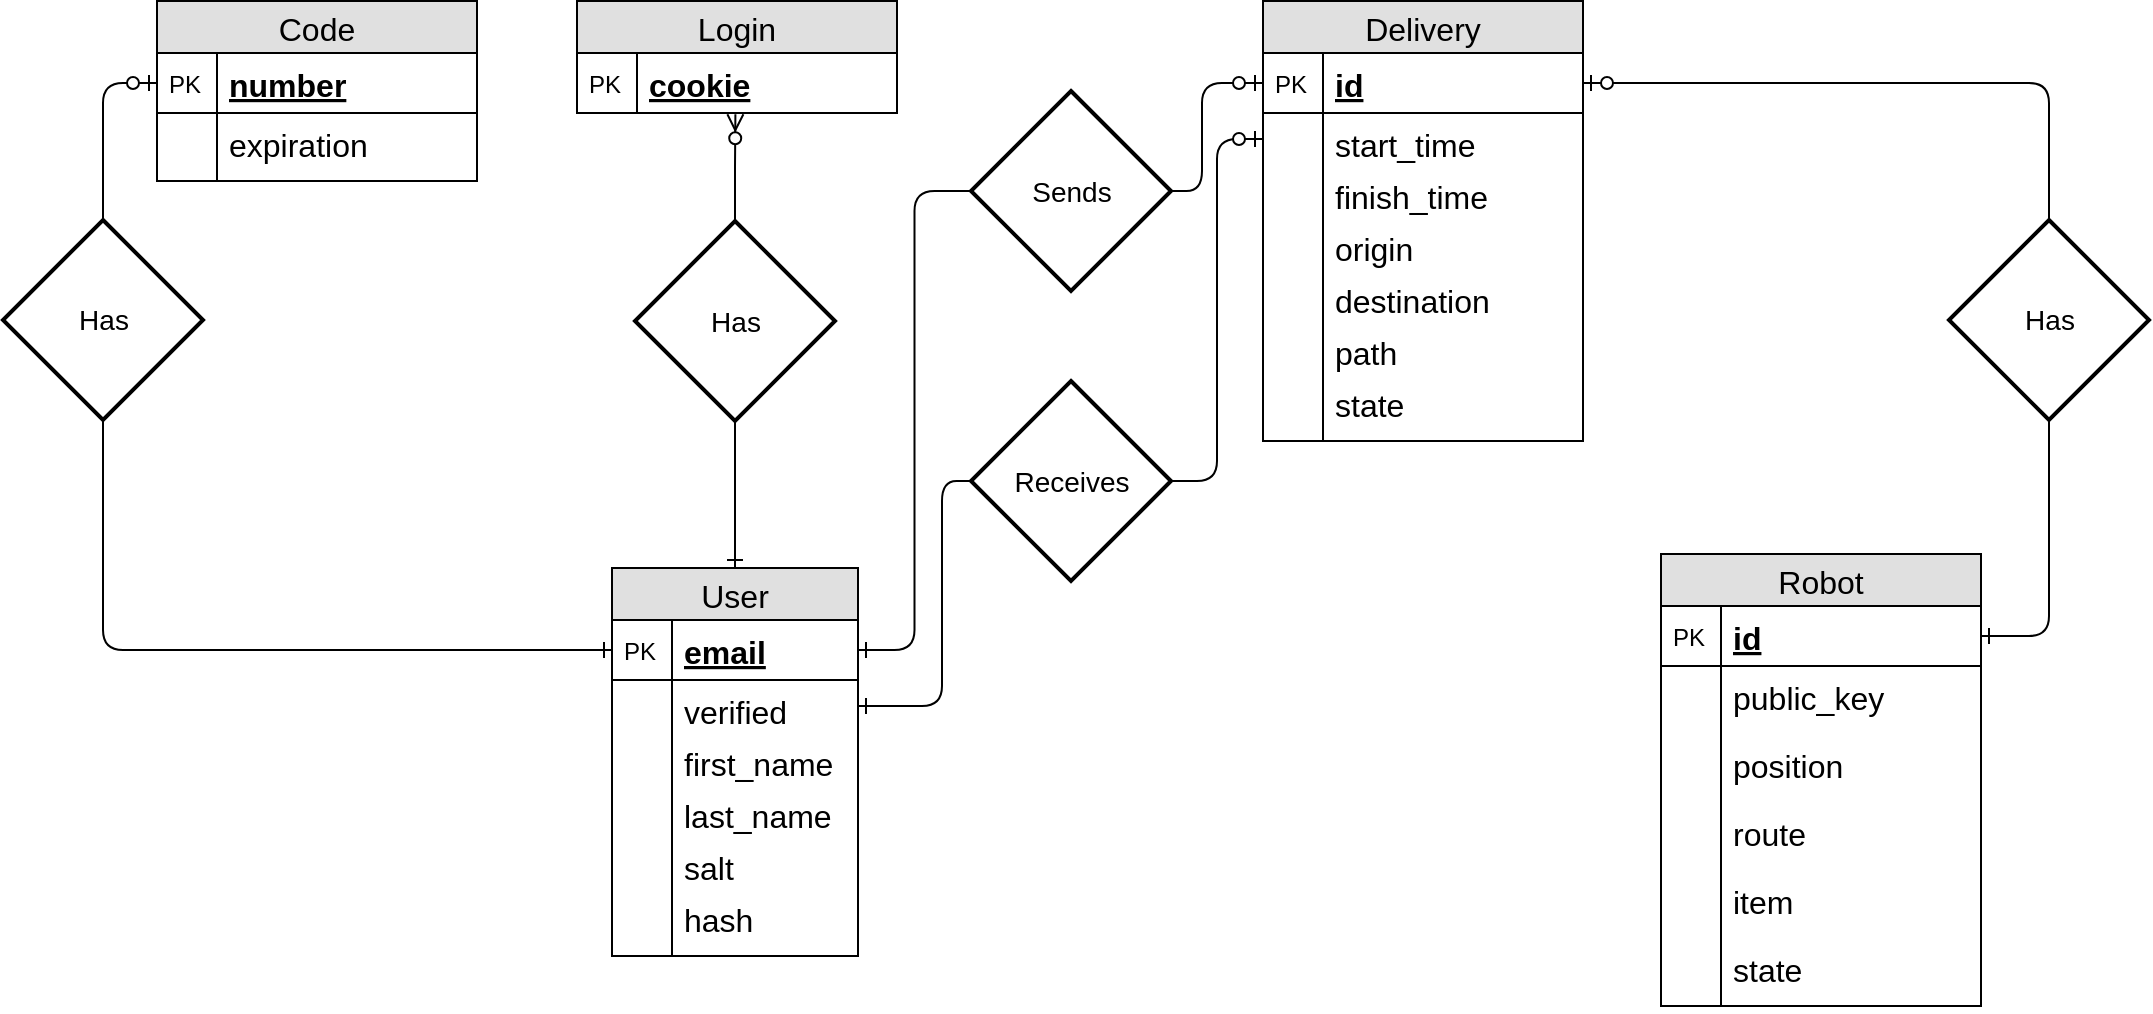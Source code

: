 <mxfile version="11.3.0" type="device" pages="1"><diagram id="HlL_GIqYntYGfWs4Y_SD" name="Page-1"><mxGraphModel dx="1220" dy="700" grid="1" gridSize="10" guides="1" tooltips="1" connect="1" arrows="1" fold="1" page="1" pageScale="1" pageWidth="1169" pageHeight="827" math="0" shadow="0"><root><mxCell id="0"/><mxCell id="1" parent="0"/><mxCell id="tYD4HfYl6VB-YU8Ei5UE-26" value="Has" style="shape=rhombus;strokeWidth=2;fontSize=17;perimeter=rhombusPerimeter;whiteSpace=wrap;html=1;align=center;fontSize=14;" parent="1" vertex="1"><mxGeometry x="50.5" y="380" width="100" height="100" as="geometry"/></mxCell><mxCell id="tYD4HfYl6VB-YU8Ei5UE-27" value="" style="edgeStyle=orthogonalEdgeStyle;fontSize=12;html=1;endArrow=ERzeroToOne;endFill=1;entryX=0;entryY=0.5;entryDx=0;entryDy=0;exitX=0.5;exitY=0;exitDx=0;exitDy=0;" parent="1" source="tYD4HfYl6VB-YU8Ei5UE-26" target="9bnoyoZvz8rWLyvAB9K5-36" edge="1"><mxGeometry width="100" height="100" relative="1" as="geometry"><mxPoint x="98.714" y="323.214" as="sourcePoint"/><mxPoint x="136.5" y="302.5" as="targetPoint"/></mxGeometry></mxCell><mxCell id="tYD4HfYl6VB-YU8Ei5UE-28" value="" style="edgeStyle=orthogonalEdgeStyle;fontSize=12;html=1;endArrow=ERone;endFill=1;entryX=0;entryY=0.5;entryDx=0;entryDy=0;exitX=0.5;exitY=1;exitDx=0;exitDy=0;" parent="1" source="tYD4HfYl6VB-YU8Ei5UE-26" target="9bnoyoZvz8rWLyvAB9K5-4" edge="1"><mxGeometry width="100" height="100" relative="1" as="geometry"><mxPoint x="134.5" y="577.5" as="sourcePoint"/><mxPoint x="154.5" y="507.5" as="targetPoint"/></mxGeometry></mxCell><mxCell id="BfV5VoojyXINyywkHl67-8" value="Sends" style="shape=rhombus;strokeWidth=2;fontSize=17;perimeter=rhombusPerimeter;whiteSpace=wrap;html=1;align=center;fontSize=14;" parent="1" vertex="1"><mxGeometry x="534.5" y="315.5" width="100" height="100" as="geometry"/></mxCell><mxCell id="BfV5VoojyXINyywkHl67-9" value="Receives" style="shape=rhombus;strokeWidth=2;fontSize=17;perimeter=rhombusPerimeter;whiteSpace=wrap;html=1;align=center;fontSize=14;" parent="1" vertex="1"><mxGeometry x="534.5" y="460.5" width="100" height="100" as="geometry"/></mxCell><mxCell id="BfV5VoojyXINyywkHl67-10" value="" style="edgeStyle=orthogonalEdgeStyle;fontSize=12;html=1;endArrow=ERzeroToOne;endFill=1;entryX=0;entryY=0.5;entryDx=0;entryDy=0;exitX=1;exitY=0.5;exitDx=0;exitDy=0;" parent="1" source="BfV5VoojyXINyywkHl67-8" target="9bnoyoZvz8rWLyvAB9K5-47" edge="1"><mxGeometry width="100" height="100" relative="1" as="geometry"><mxPoint x="643" y="260" as="sourcePoint"/><mxPoint x="531.5" y="232.5" as="targetPoint"/><Array as="points"><mxPoint x="650" y="366"/><mxPoint x="650" y="311"/></Array></mxGeometry></mxCell><mxCell id="BfV5VoojyXINyywkHl67-11" value="" style="edgeStyle=orthogonalEdgeStyle;fontSize=12;html=1;endArrow=ERzeroToOne;endFill=1;entryX=0;entryY=0.5;entryDx=0;entryDy=0;exitX=1;exitY=0.5;exitDx=0;exitDy=0;" parent="1" source="BfV5VoojyXINyywkHl67-9" target="9bnoyoZvz8rWLyvAB9K5-49" edge="1"><mxGeometry width="100" height="100" relative="1" as="geometry"><mxPoint x="643" y="400" as="sourcePoint"/><mxPoint x="875" y="222.5" as="targetPoint"/></mxGeometry></mxCell><mxCell id="BfV5VoojyXINyywkHl67-12" value="" style="edgeStyle=orthogonalEdgeStyle;fontSize=12;html=1;endArrow=none;endFill=0;entryX=0;entryY=0.5;entryDx=0;entryDy=0;startArrow=ERone;startFill=0;exitX=1;exitY=0.5;exitDx=0;exitDy=0;" parent="1" source="9bnoyoZvz8rWLyvAB9K5-6" target="BfV5VoojyXINyywkHl67-9" edge="1"><mxGeometry width="100" height="100" relative="1" as="geometry"><mxPoint x="466.5" y="567.5" as="sourcePoint"/><mxPoint x="516.5" y="412.5" as="targetPoint"/><Array as="points"><mxPoint x="520" y="623"/><mxPoint x="520" y="510"/></Array></mxGeometry></mxCell><mxCell id="BfV5VoojyXINyywkHl67-13" value="" style="edgeStyle=orthogonalEdgeStyle;fontSize=12;html=1;endArrow=none;endFill=0;entryX=0;entryY=0.5;entryDx=0;entryDy=0;exitX=1;exitY=0.5;exitDx=0;exitDy=0;startArrow=ERone;startFill=0;" parent="1" source="9bnoyoZvz8rWLyvAB9K5-4" target="BfV5VoojyXINyywkHl67-8" edge="1"><mxGeometry width="100" height="100" relative="1" as="geometry"><mxPoint x="476.5" y="577.5" as="sourcePoint"/><mxPoint x="524.5" y="500.5" as="targetPoint"/></mxGeometry></mxCell><mxCell id="BfV5VoojyXINyywkHl67-26" value="Has" style="shape=rhombus;strokeWidth=2;fontSize=17;perimeter=rhombusPerimeter;whiteSpace=wrap;html=1;align=center;fontSize=14;" parent="1" vertex="1"><mxGeometry x="1023.5" y="380" width="100" height="100" as="geometry"/></mxCell><mxCell id="BfV5VoojyXINyywkHl67-27" value="" style="edgeStyle=orthogonalEdgeStyle;fontSize=12;html=1;endArrow=none;endFill=0;entryX=0.5;entryY=0;entryDx=0;entryDy=0;exitX=1;exitY=0.5;exitDx=0;exitDy=0;startArrow=ERzeroToOne;startFill=1;" parent="1" source="9bnoyoZvz8rWLyvAB9K5-47" target="BfV5VoojyXINyywkHl67-26" edge="1"><mxGeometry width="100" height="100" relative="1" as="geometry"><mxPoint x="876.5" y="510" as="sourcePoint"/><mxPoint x="776.5" y="610" as="targetPoint"/></mxGeometry></mxCell><mxCell id="BfV5VoojyXINyywkHl67-28" value="" style="edgeStyle=orthogonalEdgeStyle;fontSize=12;html=1;endArrow=none;endFill=0;entryX=0.5;entryY=1;entryDx=0;entryDy=0;exitX=1;exitY=0.5;exitDx=0;exitDy=0;startArrow=ERone;startFill=0;" parent="1" source="9bnoyoZvz8rWLyvAB9K5-25" target="BfV5VoojyXINyywkHl67-26" edge="1"><mxGeometry width="100" height="100" relative="1" as="geometry"><mxPoint x="909.5" y="467.5" as="sourcePoint"/><mxPoint x="809.5" y="567.5" as="targetPoint"/></mxGeometry></mxCell><mxCell id="9bnoyoZvz8rWLyvAB9K5-3" value="User" style="swimlane;fontStyle=0;childLayout=stackLayout;horizontal=1;startSize=26;fillColor=#e0e0e0;horizontalStack=0;resizeParent=1;resizeParentMax=0;resizeLast=0;collapsible=1;marginBottom=0;swimlaneFillColor=#ffffff;align=center;fontSize=16;" parent="1" vertex="1"><mxGeometry x="355" y="554" width="123" height="194" as="geometry"/></mxCell><mxCell id="9bnoyoZvz8rWLyvAB9K5-4" value="email" style="shape=partialRectangle;top=0;left=0;right=0;bottom=1;align=left;verticalAlign=middle;fillColor=none;spacingLeft=34;spacingRight=4;overflow=hidden;rotatable=0;points=[[0,0.5],[1,0.5]];portConstraint=eastwest;dropTarget=0;fontStyle=5;fontSize=16;" parent="9bnoyoZvz8rWLyvAB9K5-3" vertex="1"><mxGeometry y="26" width="123" height="30" as="geometry"/></mxCell><mxCell id="9bnoyoZvz8rWLyvAB9K5-5" value="PK" style="shape=partialRectangle;top=0;left=0;bottom=0;fillColor=none;align=left;verticalAlign=middle;spacingLeft=4;spacingRight=4;overflow=hidden;rotatable=0;points=[];portConstraint=eastwest;part=1;fontSize=12;" parent="9bnoyoZvz8rWLyvAB9K5-4" vertex="1" connectable="0"><mxGeometry width="30" height="30" as="geometry"/></mxCell><mxCell id="9bnoyoZvz8rWLyvAB9K5-6" value="verified" style="shape=partialRectangle;top=0;left=0;right=0;bottom=0;align=left;verticalAlign=top;fillColor=none;spacingLeft=34;spacingRight=4;overflow=hidden;rotatable=0;points=[[0,0.5],[1,0.5]];portConstraint=eastwest;dropTarget=0;fontSize=16;" parent="9bnoyoZvz8rWLyvAB9K5-3" vertex="1"><mxGeometry y="56" width="123" height="26" as="geometry"/></mxCell><mxCell id="9bnoyoZvz8rWLyvAB9K5-7" value="" style="shape=partialRectangle;top=0;left=0;bottom=0;fillColor=none;align=left;verticalAlign=top;spacingLeft=4;spacingRight=4;overflow=hidden;rotatable=0;points=[];portConstraint=eastwest;part=1;fontSize=12;" parent="9bnoyoZvz8rWLyvAB9K5-6" vertex="1" connectable="0"><mxGeometry width="30" height="26" as="geometry"/></mxCell><mxCell id="9bnoyoZvz8rWLyvAB9K5-8" value="first_name" style="shape=partialRectangle;top=0;left=0;right=0;bottom=0;align=left;verticalAlign=top;fillColor=none;spacingLeft=34;spacingRight=4;overflow=hidden;rotatable=0;points=[[0,0.5],[1,0.5]];portConstraint=eastwest;dropTarget=0;fontSize=16;" parent="9bnoyoZvz8rWLyvAB9K5-3" vertex="1"><mxGeometry y="82" width="123" height="26" as="geometry"/></mxCell><mxCell id="9bnoyoZvz8rWLyvAB9K5-9" value="" style="shape=partialRectangle;top=0;left=0;bottom=0;fillColor=none;align=left;verticalAlign=top;spacingLeft=4;spacingRight=4;overflow=hidden;rotatable=0;points=[];portConstraint=eastwest;part=1;fontSize=12;" parent="9bnoyoZvz8rWLyvAB9K5-8" vertex="1" connectable="0"><mxGeometry width="30" height="26" as="geometry"/></mxCell><mxCell id="9bnoyoZvz8rWLyvAB9K5-22" value="last_name" style="shape=partialRectangle;top=0;left=0;right=0;bottom=0;align=left;verticalAlign=top;fillColor=none;spacingLeft=34;spacingRight=4;overflow=hidden;rotatable=0;points=[[0,0.5],[1,0.5]];portConstraint=eastwest;dropTarget=0;fontSize=16;" parent="9bnoyoZvz8rWLyvAB9K5-3" vertex="1"><mxGeometry y="108" width="123" height="26" as="geometry"/></mxCell><mxCell id="9bnoyoZvz8rWLyvAB9K5-23" value="" style="shape=partialRectangle;top=0;left=0;bottom=0;fillColor=none;align=left;verticalAlign=top;spacingLeft=4;spacingRight=4;overflow=hidden;rotatable=0;points=[];portConstraint=eastwest;part=1;fontSize=12;" parent="9bnoyoZvz8rWLyvAB9K5-22" vertex="1" connectable="0"><mxGeometry width="30" height="26" as="geometry"/></mxCell><mxCell id="9bnoyoZvz8rWLyvAB9K5-18" value="salt" style="shape=partialRectangle;top=0;left=0;right=0;bottom=0;align=left;verticalAlign=top;fillColor=none;spacingLeft=34;spacingRight=4;overflow=hidden;rotatable=0;points=[[0,0.5],[1,0.5]];portConstraint=eastwest;dropTarget=0;fontSize=16;" parent="9bnoyoZvz8rWLyvAB9K5-3" vertex="1"><mxGeometry y="134" width="123" height="26" as="geometry"/></mxCell><mxCell id="9bnoyoZvz8rWLyvAB9K5-19" value="" style="shape=partialRectangle;top=0;left=0;bottom=0;fillColor=none;align=left;verticalAlign=top;spacingLeft=4;spacingRight=4;overflow=hidden;rotatable=0;points=[];portConstraint=eastwest;part=1;fontSize=12;" parent="9bnoyoZvz8rWLyvAB9K5-18" vertex="1" connectable="0"><mxGeometry width="30" height="26" as="geometry"/></mxCell><mxCell id="9bnoyoZvz8rWLyvAB9K5-20" value="hash" style="shape=partialRectangle;top=0;left=0;right=0;bottom=0;align=left;verticalAlign=top;fillColor=none;spacingLeft=34;spacingRight=4;overflow=hidden;rotatable=0;points=[[0,0.5],[1,0.5]];portConstraint=eastwest;dropTarget=0;fontSize=16;" parent="9bnoyoZvz8rWLyvAB9K5-3" vertex="1"><mxGeometry y="160" width="123" height="34" as="geometry"/></mxCell><mxCell id="9bnoyoZvz8rWLyvAB9K5-21" value="" style="shape=partialRectangle;top=0;left=0;bottom=0;fillColor=none;align=left;verticalAlign=top;spacingLeft=4;spacingRight=4;overflow=hidden;rotatable=0;points=[];portConstraint=eastwest;part=1;fontSize=12;" parent="9bnoyoZvz8rWLyvAB9K5-20" vertex="1" connectable="0"><mxGeometry width="30" height="34" as="geometry"/></mxCell><mxCell id="9bnoyoZvz8rWLyvAB9K5-24" value="Robot" style="swimlane;fontStyle=0;childLayout=stackLayout;horizontal=1;startSize=26;fillColor=#e0e0e0;horizontalStack=0;resizeParent=1;resizeParentMax=0;resizeLast=0;collapsible=1;marginBottom=0;swimlaneFillColor=#ffffff;align=center;fontSize=16;" parent="1" vertex="1"><mxGeometry x="879.5" y="547" width="160" height="226" as="geometry"/></mxCell><mxCell id="9bnoyoZvz8rWLyvAB9K5-25" value="id" style="shape=partialRectangle;top=0;left=0;right=0;bottom=1;align=left;verticalAlign=middle;fillColor=none;spacingLeft=34;spacingRight=4;overflow=hidden;rotatable=0;points=[[0,0.5],[1,0.5]];portConstraint=eastwest;dropTarget=0;fontStyle=5;fontSize=16;" parent="9bnoyoZvz8rWLyvAB9K5-24" vertex="1"><mxGeometry y="26" width="160" height="30" as="geometry"/></mxCell><mxCell id="9bnoyoZvz8rWLyvAB9K5-26" value="PK" style="shape=partialRectangle;top=0;left=0;bottom=0;fillColor=none;align=left;verticalAlign=middle;spacingLeft=4;spacingRight=4;overflow=hidden;rotatable=0;points=[];portConstraint=eastwest;part=1;fontSize=12;" parent="9bnoyoZvz8rWLyvAB9K5-25" vertex="1" connectable="0"><mxGeometry width="30" height="30" as="geometry"/></mxCell><mxCell id="9bnoyoZvz8rWLyvAB9K5-27" value="public_key" style="shape=partialRectangle;top=0;left=0;right=0;bottom=0;align=left;verticalAlign=top;fillColor=none;spacingLeft=34;spacingRight=4;overflow=hidden;rotatable=0;points=[[0,0.5],[1,0.5]];portConstraint=eastwest;dropTarget=0;fontSize=16;" parent="9bnoyoZvz8rWLyvAB9K5-24" vertex="1"><mxGeometry y="56" width="160" height="34" as="geometry"/></mxCell><mxCell id="9bnoyoZvz8rWLyvAB9K5-28" value="" style="shape=partialRectangle;top=0;left=0;bottom=0;fillColor=none;align=left;verticalAlign=top;spacingLeft=4;spacingRight=4;overflow=hidden;rotatable=0;points=[];portConstraint=eastwest;part=1;fontSize=12;" parent="9bnoyoZvz8rWLyvAB9K5-27" vertex="1" connectable="0"><mxGeometry width="30" height="34" as="geometry"/></mxCell><mxCell id="rLcwtVb4DjM_ez_-IxWF-3" value="position" style="shape=partialRectangle;top=0;left=0;right=0;bottom=0;align=left;verticalAlign=top;fillColor=none;spacingLeft=34;spacingRight=4;overflow=hidden;rotatable=0;points=[[0,0.5],[1,0.5]];portConstraint=eastwest;dropTarget=0;fontSize=16;" parent="9bnoyoZvz8rWLyvAB9K5-24" vertex="1"><mxGeometry y="90" width="160" height="34" as="geometry"/></mxCell><mxCell id="rLcwtVb4DjM_ez_-IxWF-4" value="" style="shape=partialRectangle;top=0;left=0;bottom=0;fillColor=none;align=left;verticalAlign=top;spacingLeft=4;spacingRight=4;overflow=hidden;rotatable=0;points=[];portConstraint=eastwest;part=1;fontSize=12;" parent="rLcwtVb4DjM_ez_-IxWF-3" vertex="1" connectable="0"><mxGeometry width="30" height="34" as="geometry"/></mxCell><mxCell id="9bnoyoZvz8rWLyvAB9K5-63" value="route" style="shape=partialRectangle;top=0;left=0;right=0;bottom=0;align=left;verticalAlign=top;fillColor=none;spacingLeft=34;spacingRight=4;overflow=hidden;rotatable=0;points=[[0,0.5],[1,0.5]];portConstraint=eastwest;dropTarget=0;fontSize=16;" parent="9bnoyoZvz8rWLyvAB9K5-24" vertex="1"><mxGeometry y="124" width="160" height="34" as="geometry"/></mxCell><mxCell id="9bnoyoZvz8rWLyvAB9K5-64" value="" style="shape=partialRectangle;top=0;left=0;bottom=0;fillColor=none;align=left;verticalAlign=top;spacingLeft=4;spacingRight=4;overflow=hidden;rotatable=0;points=[];portConstraint=eastwest;part=1;fontSize=12;" parent="9bnoyoZvz8rWLyvAB9K5-63" vertex="1" connectable="0"><mxGeometry width="30" height="34" as="geometry"/></mxCell><mxCell id="rLcwtVb4DjM_ez_-IxWF-5" value="item" style="shape=partialRectangle;top=0;left=0;right=0;bottom=0;align=left;verticalAlign=top;fillColor=none;spacingLeft=34;spacingRight=4;overflow=hidden;rotatable=0;points=[[0,0.5],[1,0.5]];portConstraint=eastwest;dropTarget=0;fontSize=16;" parent="9bnoyoZvz8rWLyvAB9K5-24" vertex="1"><mxGeometry y="158" width="160" height="34" as="geometry"/></mxCell><mxCell id="rLcwtVb4DjM_ez_-IxWF-6" value="" style="shape=partialRectangle;top=0;left=0;bottom=0;fillColor=none;align=left;verticalAlign=top;spacingLeft=4;spacingRight=4;overflow=hidden;rotatable=0;points=[];portConstraint=eastwest;part=1;fontSize=12;" parent="rLcwtVb4DjM_ez_-IxWF-5" vertex="1" connectable="0"><mxGeometry width="30" height="34" as="geometry"/></mxCell><mxCell id="rLcwtVb4DjM_ez_-IxWF-1" value="state" style="shape=partialRectangle;top=0;left=0;right=0;bottom=0;align=left;verticalAlign=top;fillColor=none;spacingLeft=34;spacingRight=4;overflow=hidden;rotatable=0;points=[[0,0.5],[1,0.5]];portConstraint=eastwest;dropTarget=0;fontSize=16;" parent="9bnoyoZvz8rWLyvAB9K5-24" vertex="1"><mxGeometry y="192" width="160" height="34" as="geometry"/></mxCell><mxCell id="rLcwtVb4DjM_ez_-IxWF-2" value="" style="shape=partialRectangle;top=0;left=0;bottom=0;fillColor=none;align=left;verticalAlign=top;spacingLeft=4;spacingRight=4;overflow=hidden;rotatable=0;points=[];portConstraint=eastwest;part=1;fontSize=12;" parent="rLcwtVb4DjM_ez_-IxWF-1" vertex="1" connectable="0"><mxGeometry width="30" height="34" as="geometry"/></mxCell><mxCell id="9bnoyoZvz8rWLyvAB9K5-35" value="Code" style="swimlane;fontStyle=0;childLayout=stackLayout;horizontal=1;startSize=26;fillColor=#e0e0e0;horizontalStack=0;resizeParent=1;resizeParentMax=0;resizeLast=0;collapsible=1;marginBottom=0;swimlaneFillColor=#ffffff;align=center;fontSize=16;" parent="1" vertex="1"><mxGeometry x="127.5" y="270.5" width="160" height="90" as="geometry"/></mxCell><mxCell id="9bnoyoZvz8rWLyvAB9K5-36" value="number" style="shape=partialRectangle;top=0;left=0;right=0;bottom=1;align=left;verticalAlign=middle;fillColor=none;spacingLeft=34;spacingRight=4;overflow=hidden;rotatable=0;points=[[0,0.5],[1,0.5]];portConstraint=eastwest;dropTarget=0;fontStyle=5;fontSize=16;" parent="9bnoyoZvz8rWLyvAB9K5-35" vertex="1"><mxGeometry y="26" width="160" height="30" as="geometry"/></mxCell><mxCell id="9bnoyoZvz8rWLyvAB9K5-37" value="PK" style="shape=partialRectangle;top=0;left=0;bottom=0;fillColor=none;align=left;verticalAlign=middle;spacingLeft=4;spacingRight=4;overflow=hidden;rotatable=0;points=[];portConstraint=eastwest;part=1;fontSize=12;" parent="9bnoyoZvz8rWLyvAB9K5-36" vertex="1" connectable="0"><mxGeometry width="30" height="30" as="geometry"/></mxCell><mxCell id="9bnoyoZvz8rWLyvAB9K5-38" value="expiration" style="shape=partialRectangle;top=0;left=0;right=0;bottom=0;align=left;verticalAlign=top;fillColor=none;spacingLeft=34;spacingRight=4;overflow=hidden;rotatable=0;points=[[0,0.5],[1,0.5]];portConstraint=eastwest;dropTarget=0;fontSize=16;" parent="9bnoyoZvz8rWLyvAB9K5-35" vertex="1"><mxGeometry y="56" width="160" height="34" as="geometry"/></mxCell><mxCell id="9bnoyoZvz8rWLyvAB9K5-39" value="" style="shape=partialRectangle;top=0;left=0;bottom=0;fillColor=none;align=left;verticalAlign=top;spacingLeft=4;spacingRight=4;overflow=hidden;rotatable=0;points=[];portConstraint=eastwest;part=1;fontSize=12;" parent="9bnoyoZvz8rWLyvAB9K5-38" vertex="1" connectable="0"><mxGeometry width="30" height="34" as="geometry"/></mxCell><mxCell id="9bnoyoZvz8rWLyvAB9K5-46" value="Delivery" style="swimlane;fontStyle=0;childLayout=stackLayout;horizontal=1;startSize=26;fillColor=#e0e0e0;horizontalStack=0;resizeParent=1;resizeParentMax=0;resizeLast=0;collapsible=1;marginBottom=0;swimlaneFillColor=#ffffff;align=center;fontSize=16;" parent="1" vertex="1"><mxGeometry x="680.5" y="270.5" width="160" height="220" as="geometry"/></mxCell><mxCell id="9bnoyoZvz8rWLyvAB9K5-47" value="id" style="shape=partialRectangle;top=0;left=0;right=0;bottom=1;align=left;verticalAlign=middle;fillColor=none;spacingLeft=34;spacingRight=4;overflow=hidden;rotatable=0;points=[[0,0.5],[1,0.5]];portConstraint=eastwest;dropTarget=0;fontStyle=5;fontSize=16;" parent="9bnoyoZvz8rWLyvAB9K5-46" vertex="1"><mxGeometry y="26" width="160" height="30" as="geometry"/></mxCell><mxCell id="9bnoyoZvz8rWLyvAB9K5-48" value="PK" style="shape=partialRectangle;top=0;left=0;bottom=0;fillColor=none;align=left;verticalAlign=middle;spacingLeft=4;spacingRight=4;overflow=hidden;rotatable=0;points=[];portConstraint=eastwest;part=1;fontSize=12;" parent="9bnoyoZvz8rWLyvAB9K5-47" vertex="1" connectable="0"><mxGeometry width="30" height="30" as="geometry"/></mxCell><mxCell id="9bnoyoZvz8rWLyvAB9K5-49" value="start_time" style="shape=partialRectangle;top=0;left=0;right=0;bottom=0;align=left;verticalAlign=top;fillColor=none;spacingLeft=34;spacingRight=4;overflow=hidden;rotatable=0;points=[[0,0.5],[1,0.5]];portConstraint=eastwest;dropTarget=0;fontSize=16;" parent="9bnoyoZvz8rWLyvAB9K5-46" vertex="1"><mxGeometry y="56" width="160" height="26" as="geometry"/></mxCell><mxCell id="9bnoyoZvz8rWLyvAB9K5-50" value="" style="shape=partialRectangle;top=0;left=0;bottom=0;fillColor=none;align=left;verticalAlign=top;spacingLeft=4;spacingRight=4;overflow=hidden;rotatable=0;points=[];portConstraint=eastwest;part=1;fontSize=12;" parent="9bnoyoZvz8rWLyvAB9K5-49" vertex="1" connectable="0"><mxGeometry width="30" height="26" as="geometry"/></mxCell><mxCell id="9bnoyoZvz8rWLyvAB9K5-51" value="finish_time" style="shape=partialRectangle;top=0;left=0;right=0;bottom=0;align=left;verticalAlign=top;fillColor=none;spacingLeft=34;spacingRight=4;overflow=hidden;rotatable=0;points=[[0,0.5],[1,0.5]];portConstraint=eastwest;dropTarget=0;fontSize=16;" parent="9bnoyoZvz8rWLyvAB9K5-46" vertex="1"><mxGeometry y="82" width="160" height="26" as="geometry"/></mxCell><mxCell id="9bnoyoZvz8rWLyvAB9K5-52" value="" style="shape=partialRectangle;top=0;left=0;bottom=0;fillColor=none;align=left;verticalAlign=top;spacingLeft=4;spacingRight=4;overflow=hidden;rotatable=0;points=[];portConstraint=eastwest;part=1;fontSize=12;" parent="9bnoyoZvz8rWLyvAB9K5-51" vertex="1" connectable="0"><mxGeometry width="30" height="26" as="geometry"/></mxCell><mxCell id="9bnoyoZvz8rWLyvAB9K5-53" value="origin" style="shape=partialRectangle;top=0;left=0;right=0;bottom=0;align=left;verticalAlign=top;fillColor=none;spacingLeft=34;spacingRight=4;overflow=hidden;rotatable=0;points=[[0,0.5],[1,0.5]];portConstraint=eastwest;dropTarget=0;fontSize=16;" parent="9bnoyoZvz8rWLyvAB9K5-46" vertex="1"><mxGeometry y="108" width="160" height="26" as="geometry"/></mxCell><mxCell id="9bnoyoZvz8rWLyvAB9K5-54" value="" style="shape=partialRectangle;top=0;left=0;bottom=0;fillColor=none;align=left;verticalAlign=top;spacingLeft=4;spacingRight=4;overflow=hidden;rotatable=0;points=[];portConstraint=eastwest;part=1;fontSize=12;" parent="9bnoyoZvz8rWLyvAB9K5-53" vertex="1" connectable="0"><mxGeometry width="30" height="26" as="geometry"/></mxCell><mxCell id="9bnoyoZvz8rWLyvAB9K5-57" value="destination" style="shape=partialRectangle;top=0;left=0;right=0;bottom=0;align=left;verticalAlign=top;fillColor=none;spacingLeft=34;spacingRight=4;overflow=hidden;rotatable=0;points=[[0,0.5],[1,0.5]];portConstraint=eastwest;dropTarget=0;fontSize=16;" parent="9bnoyoZvz8rWLyvAB9K5-46" vertex="1"><mxGeometry y="134" width="160" height="26" as="geometry"/></mxCell><mxCell id="9bnoyoZvz8rWLyvAB9K5-58" value="" style="shape=partialRectangle;top=0;left=0;bottom=0;fillColor=none;align=left;verticalAlign=top;spacingLeft=4;spacingRight=4;overflow=hidden;rotatable=0;points=[];portConstraint=eastwest;part=1;fontSize=12;" parent="9bnoyoZvz8rWLyvAB9K5-57" vertex="1" connectable="0"><mxGeometry width="30" height="26" as="geometry"/></mxCell><mxCell id="9bnoyoZvz8rWLyvAB9K5-59" value="path" style="shape=partialRectangle;top=0;left=0;right=0;bottom=0;align=left;verticalAlign=top;fillColor=none;spacingLeft=34;spacingRight=4;overflow=hidden;rotatable=0;points=[[0,0.5],[1,0.5]];portConstraint=eastwest;dropTarget=0;fontSize=16;" parent="9bnoyoZvz8rWLyvAB9K5-46" vertex="1"><mxGeometry y="160" width="160" height="26" as="geometry"/></mxCell><mxCell id="9bnoyoZvz8rWLyvAB9K5-60" value="" style="shape=partialRectangle;top=0;left=0;bottom=0;fillColor=none;align=left;verticalAlign=top;spacingLeft=4;spacingRight=4;overflow=hidden;rotatable=0;points=[];portConstraint=eastwest;part=1;fontSize=12;" parent="9bnoyoZvz8rWLyvAB9K5-59" vertex="1" connectable="0"><mxGeometry width="30" height="26" as="geometry"/></mxCell><mxCell id="9bnoyoZvz8rWLyvAB9K5-61" value="state" style="shape=partialRectangle;top=0;left=0;right=0;bottom=0;align=left;verticalAlign=top;fillColor=none;spacingLeft=34;spacingRight=4;overflow=hidden;rotatable=0;points=[[0,0.5],[1,0.5]];portConstraint=eastwest;dropTarget=0;fontSize=16;" parent="9bnoyoZvz8rWLyvAB9K5-46" vertex="1"><mxGeometry y="186" width="160" height="34" as="geometry"/></mxCell><mxCell id="9bnoyoZvz8rWLyvAB9K5-62" value="" style="shape=partialRectangle;top=0;left=0;bottom=0;fillColor=none;align=left;verticalAlign=top;spacingLeft=4;spacingRight=4;overflow=hidden;rotatable=0;points=[];portConstraint=eastwest;part=1;fontSize=12;" parent="9bnoyoZvz8rWLyvAB9K5-61" vertex="1" connectable="0"><mxGeometry width="30" height="34" as="geometry"/></mxCell><mxCell id="PUXcZ8-7LJ2h3h-HjZVE-1" value="Login" style="swimlane;fontStyle=0;childLayout=stackLayout;horizontal=1;startSize=26;fillColor=#e0e0e0;horizontalStack=0;resizeParent=1;resizeParentMax=0;resizeLast=0;collapsible=1;marginBottom=0;swimlaneFillColor=#ffffff;align=center;fontSize=16;" vertex="1" parent="1"><mxGeometry x="337.5" y="270.5" width="160" height="56" as="geometry"/></mxCell><mxCell id="PUXcZ8-7LJ2h3h-HjZVE-2" value="cookie" style="shape=partialRectangle;top=0;left=0;right=0;bottom=1;align=left;verticalAlign=middle;fillColor=none;spacingLeft=34;spacingRight=4;overflow=hidden;rotatable=0;points=[[0,0.5],[1,0.5]];portConstraint=eastwest;dropTarget=0;fontStyle=5;fontSize=16;" vertex="1" parent="PUXcZ8-7LJ2h3h-HjZVE-1"><mxGeometry y="26" width="160" height="30" as="geometry"/></mxCell><mxCell id="PUXcZ8-7LJ2h3h-HjZVE-3" value="PK" style="shape=partialRectangle;top=0;left=0;bottom=0;fillColor=none;align=left;verticalAlign=middle;spacingLeft=4;spacingRight=4;overflow=hidden;rotatable=0;points=[];portConstraint=eastwest;part=1;fontSize=12;" vertex="1" connectable="0" parent="PUXcZ8-7LJ2h3h-HjZVE-2"><mxGeometry width="30" height="30" as="geometry"/></mxCell><mxCell id="PUXcZ8-7LJ2h3h-HjZVE-7" style="edgeStyle=orthogonalEdgeStyle;rounded=0;orthogonalLoop=1;jettySize=auto;html=1;exitX=0.5;exitY=1;exitDx=0;exitDy=0;entryX=0.5;entryY=0;entryDx=0;entryDy=0;endArrow=ERone;endFill=0;" edge="1" parent="1" source="PUXcZ8-7LJ2h3h-HjZVE-6" target="9bnoyoZvz8rWLyvAB9K5-3"><mxGeometry relative="1" as="geometry"/></mxCell><mxCell id="PUXcZ8-7LJ2h3h-HjZVE-8" style="edgeStyle=orthogonalEdgeStyle;rounded=0;orthogonalLoop=1;jettySize=auto;html=1;exitX=0.5;exitY=0;exitDx=0;exitDy=0;entryX=0.495;entryY=1.021;entryDx=0;entryDy=0;entryPerimeter=0;endArrow=ERzeroToMany;endFill=1;" edge="1" parent="1" source="PUXcZ8-7LJ2h3h-HjZVE-6" target="PUXcZ8-7LJ2h3h-HjZVE-2"><mxGeometry relative="1" as="geometry"/></mxCell><mxCell id="PUXcZ8-7LJ2h3h-HjZVE-6" value="Has" style="shape=rhombus;strokeWidth=2;fontSize=17;perimeter=rhombusPerimeter;whiteSpace=wrap;html=1;align=center;fontSize=14;" vertex="1" parent="1"><mxGeometry x="366.5" y="380.5" width="100" height="100" as="geometry"/></mxCell></root></mxGraphModel></diagram></mxfile>
